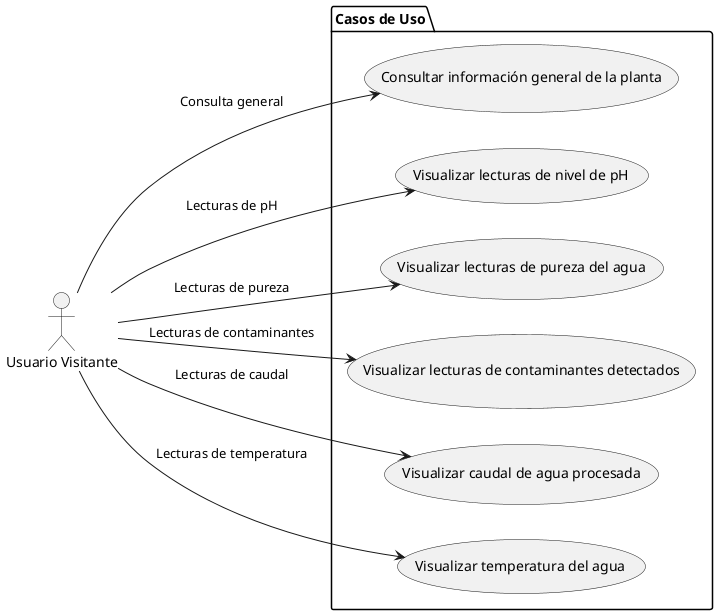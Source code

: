 @startuml
left to right direction

actor "Usuario Visitante" as Visitante

package "Casos de Uso" {

usecase "Consultar información general de la planta" as UC1
usecase "Visualizar lecturas de nivel de pH" as UC2
usecase "Visualizar lecturas de pureza del agua" as UC3
usecase "Visualizar lecturas de contaminantes detectados" as UC4
usecase "Visualizar caudal de agua procesada" as UC5
usecase "Visualizar temperatura del agua" as UC6

    Visitante --> UC1 : "Consulta general"
    Visitante --> UC2 : "Lecturas de pH"
    Visitante --> UC3 : "Lecturas de pureza"
    Visitante --> UC4 : "Lecturas de contaminantes"
    Visitante --> UC5 : "Lecturas de caudal"
    Visitante --> UC6 : "Lecturas de temperatura"

}
@enduml
